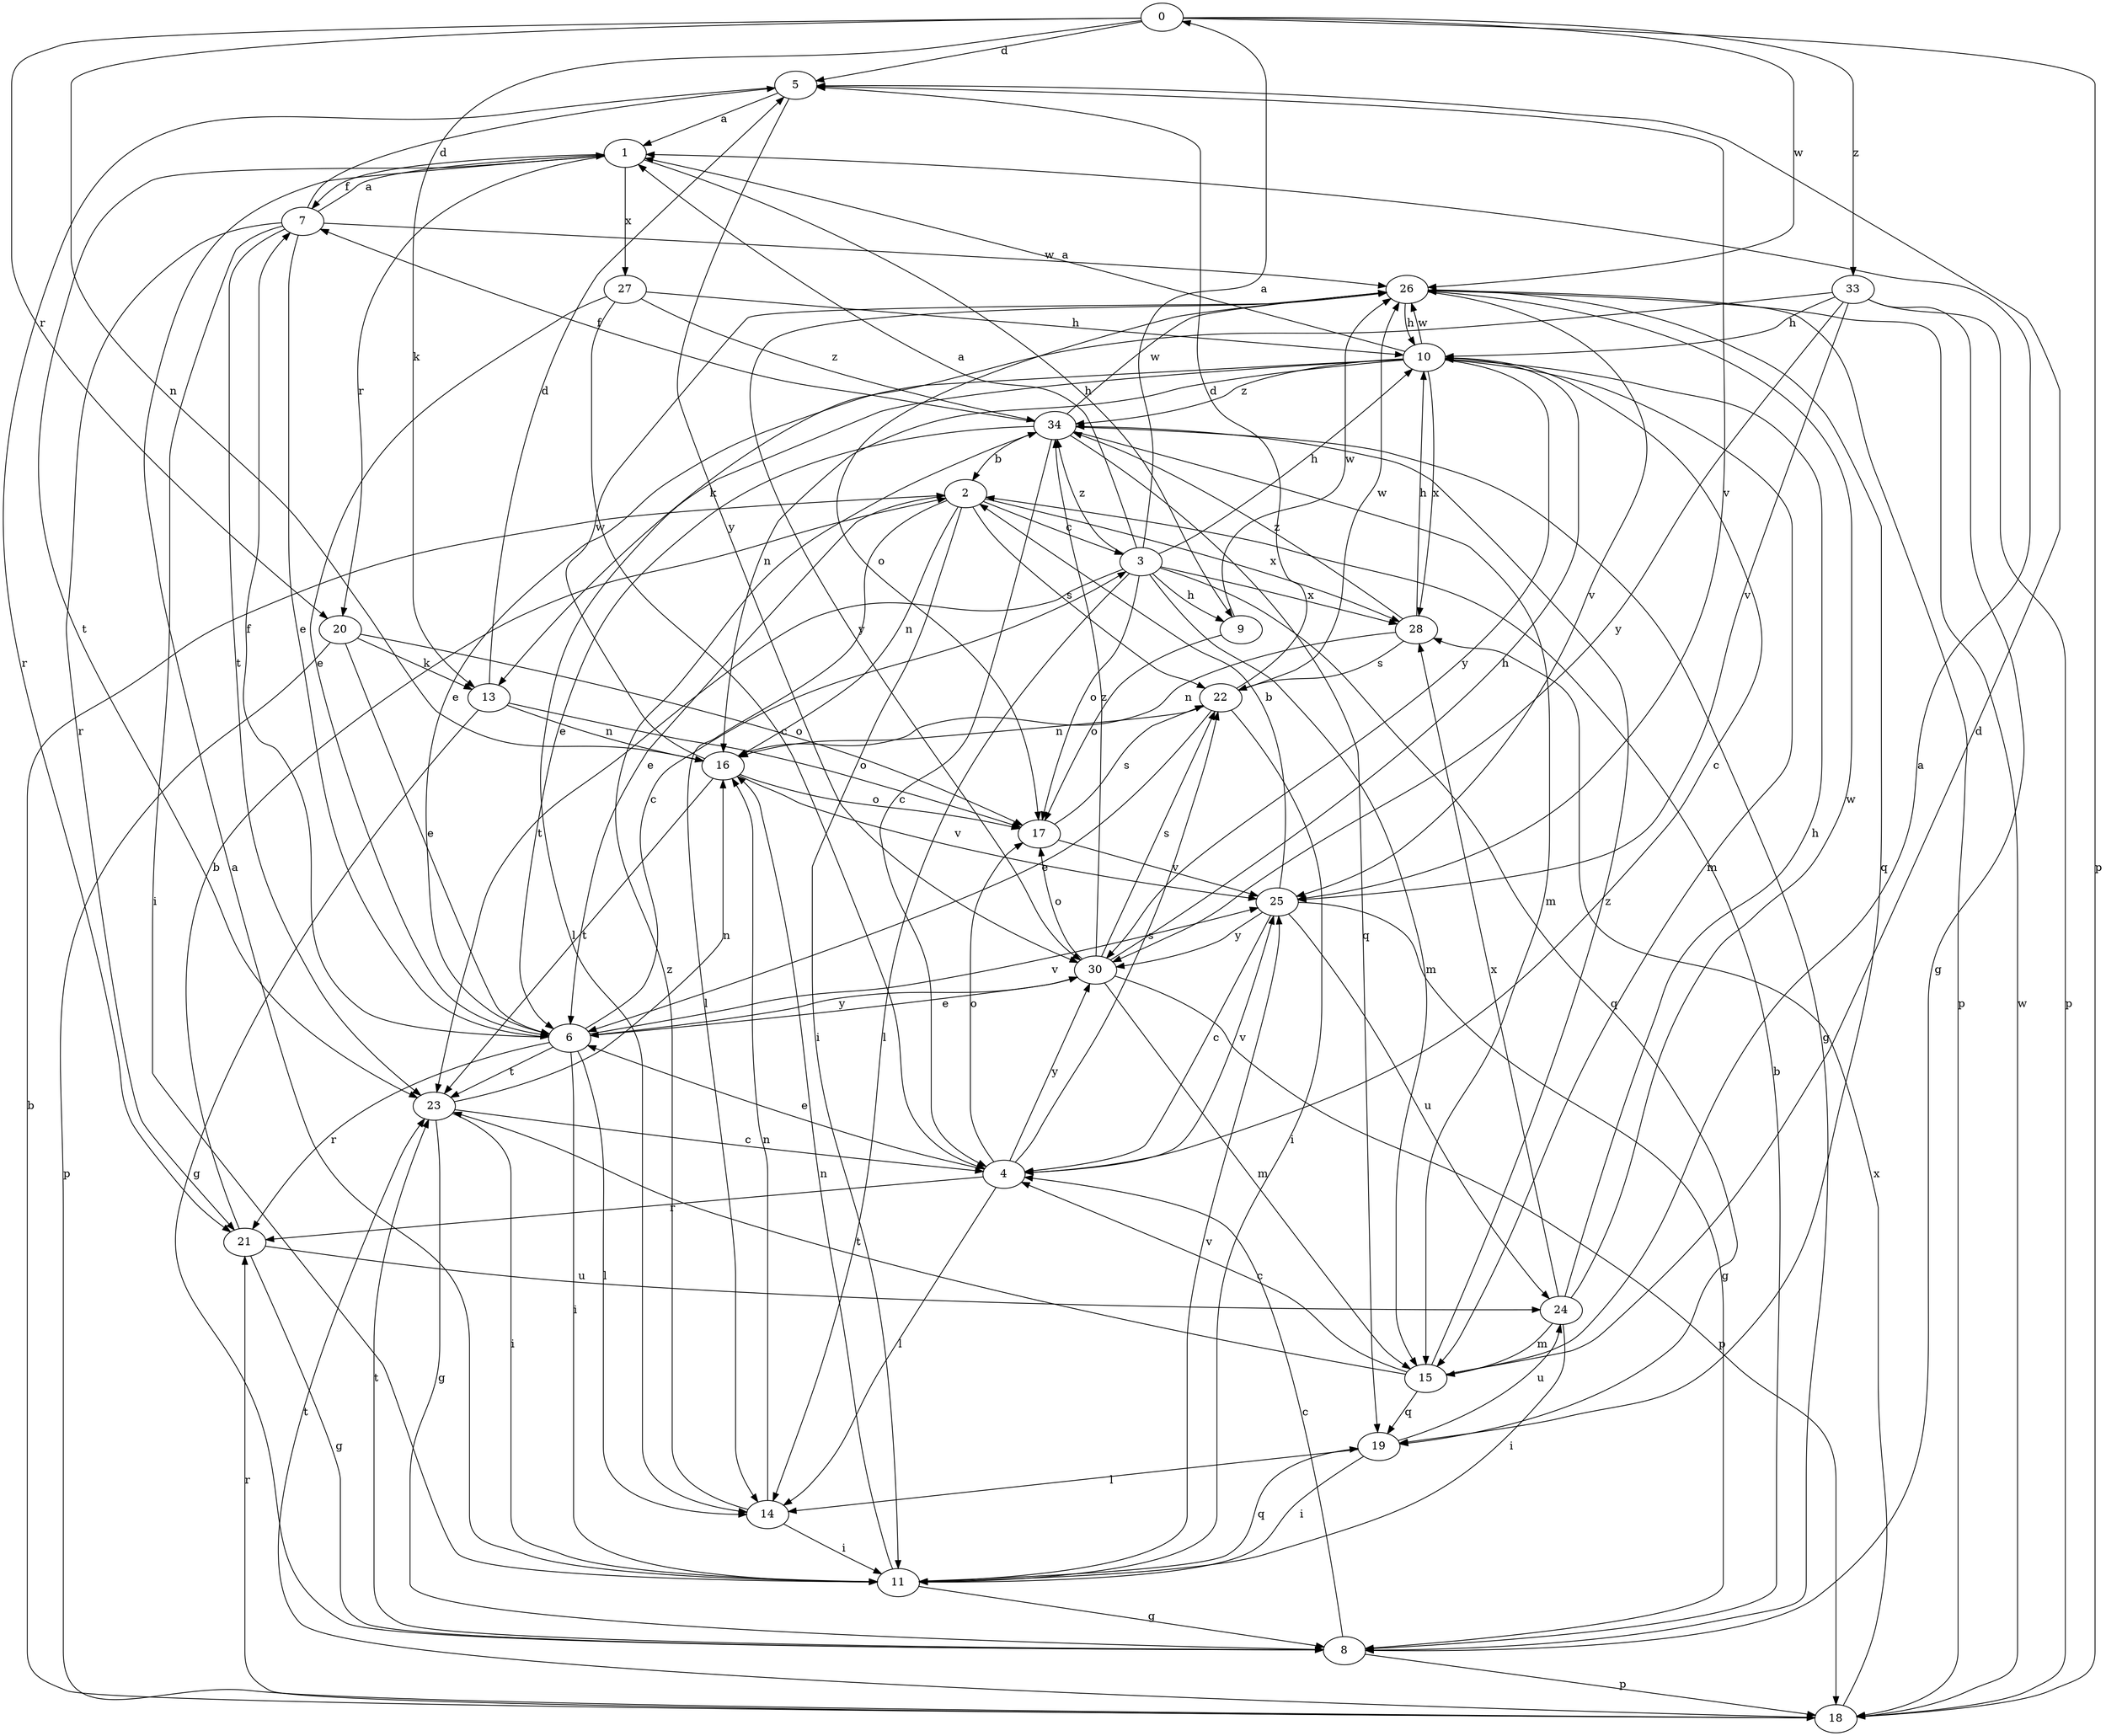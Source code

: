 strict digraph  {
0;
1;
2;
3;
4;
5;
6;
7;
8;
9;
10;
11;
13;
14;
15;
16;
17;
18;
19;
20;
21;
22;
23;
24;
25;
26;
27;
28;
30;
33;
34;
0 -> 5  [label=d];
0 -> 13  [label=k];
0 -> 16  [label=n];
0 -> 18  [label=p];
0 -> 20  [label=r];
0 -> 26  [label=w];
0 -> 33  [label=z];
1 -> 7  [label=f];
1 -> 9  [label=h];
1 -> 20  [label=r];
1 -> 23  [label=t];
1 -> 27  [label=x];
2 -> 3  [label=c];
2 -> 6  [label=e];
2 -> 11  [label=i];
2 -> 14  [label=l];
2 -> 16  [label=n];
2 -> 22  [label=s];
2 -> 28  [label=x];
3 -> 0  [label=a];
3 -> 1  [label=a];
3 -> 9  [label=h];
3 -> 10  [label=h];
3 -> 14  [label=l];
3 -> 15  [label=m];
3 -> 17  [label=o];
3 -> 19  [label=q];
3 -> 23  [label=t];
3 -> 28  [label=x];
3 -> 34  [label=z];
4 -> 6  [label=e];
4 -> 14  [label=l];
4 -> 17  [label=o];
4 -> 21  [label=r];
4 -> 22  [label=s];
4 -> 25  [label=v];
4 -> 30  [label=y];
5 -> 1  [label=a];
5 -> 21  [label=r];
5 -> 25  [label=v];
5 -> 30  [label=y];
6 -> 3  [label=c];
6 -> 7  [label=f];
6 -> 11  [label=i];
6 -> 14  [label=l];
6 -> 21  [label=r];
6 -> 23  [label=t];
6 -> 25  [label=v];
6 -> 30  [label=y];
7 -> 1  [label=a];
7 -> 5  [label=d];
7 -> 6  [label=e];
7 -> 11  [label=i];
7 -> 21  [label=r];
7 -> 23  [label=t];
7 -> 26  [label=w];
8 -> 2  [label=b];
8 -> 4  [label=c];
8 -> 18  [label=p];
8 -> 23  [label=t];
9 -> 17  [label=o];
9 -> 26  [label=w];
10 -> 1  [label=a];
10 -> 4  [label=c];
10 -> 6  [label=e];
10 -> 14  [label=l];
10 -> 15  [label=m];
10 -> 16  [label=n];
10 -> 26  [label=w];
10 -> 28  [label=x];
10 -> 30  [label=y];
10 -> 34  [label=z];
11 -> 1  [label=a];
11 -> 8  [label=g];
11 -> 16  [label=n];
11 -> 19  [label=q];
11 -> 25  [label=v];
13 -> 5  [label=d];
13 -> 8  [label=g];
13 -> 16  [label=n];
13 -> 17  [label=o];
14 -> 11  [label=i];
14 -> 16  [label=n];
14 -> 34  [label=z];
15 -> 1  [label=a];
15 -> 4  [label=c];
15 -> 5  [label=d];
15 -> 19  [label=q];
15 -> 23  [label=t];
15 -> 34  [label=z];
16 -> 17  [label=o];
16 -> 23  [label=t];
16 -> 25  [label=v];
16 -> 26  [label=w];
17 -> 22  [label=s];
17 -> 25  [label=v];
18 -> 2  [label=b];
18 -> 21  [label=r];
18 -> 23  [label=t];
18 -> 26  [label=w];
18 -> 28  [label=x];
19 -> 11  [label=i];
19 -> 14  [label=l];
19 -> 24  [label=u];
20 -> 6  [label=e];
20 -> 13  [label=k];
20 -> 17  [label=o];
20 -> 18  [label=p];
21 -> 2  [label=b];
21 -> 8  [label=g];
21 -> 24  [label=u];
22 -> 5  [label=d];
22 -> 6  [label=e];
22 -> 11  [label=i];
22 -> 16  [label=n];
22 -> 26  [label=w];
23 -> 4  [label=c];
23 -> 8  [label=g];
23 -> 11  [label=i];
23 -> 16  [label=n];
24 -> 10  [label=h];
24 -> 11  [label=i];
24 -> 15  [label=m];
24 -> 26  [label=w];
24 -> 28  [label=x];
25 -> 2  [label=b];
25 -> 4  [label=c];
25 -> 8  [label=g];
25 -> 24  [label=u];
25 -> 30  [label=y];
26 -> 10  [label=h];
26 -> 17  [label=o];
26 -> 18  [label=p];
26 -> 19  [label=q];
26 -> 25  [label=v];
26 -> 30  [label=y];
27 -> 4  [label=c];
27 -> 6  [label=e];
27 -> 10  [label=h];
27 -> 34  [label=z];
28 -> 10  [label=h];
28 -> 16  [label=n];
28 -> 22  [label=s];
28 -> 34  [label=z];
30 -> 6  [label=e];
30 -> 10  [label=h];
30 -> 15  [label=m];
30 -> 17  [label=o];
30 -> 18  [label=p];
30 -> 22  [label=s];
30 -> 34  [label=z];
33 -> 8  [label=g];
33 -> 10  [label=h];
33 -> 13  [label=k];
33 -> 18  [label=p];
33 -> 25  [label=v];
33 -> 30  [label=y];
34 -> 2  [label=b];
34 -> 4  [label=c];
34 -> 6  [label=e];
34 -> 7  [label=f];
34 -> 8  [label=g];
34 -> 15  [label=m];
34 -> 19  [label=q];
34 -> 26  [label=w];
}
